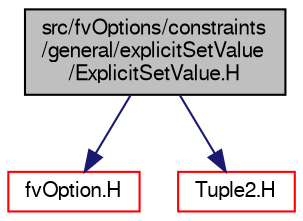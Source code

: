 digraph "src/fvOptions/constraints/general/explicitSetValue/ExplicitSetValue.H"
{
  bgcolor="transparent";
  edge [fontname="FreeSans",fontsize="10",labelfontname="FreeSans",labelfontsize="10"];
  node [fontname="FreeSans",fontsize="10",shape=record];
  Node0 [label="src/fvOptions/constraints\l/general/explicitSetValue\l/ExplicitSetValue.H",height=0.2,width=0.4,color="black", fillcolor="grey75", style="filled", fontcolor="black"];
  Node0 -> Node1 [color="midnightblue",fontsize="10",style="solid",fontname="FreeSans"];
  Node1 [label="fvOption.H",height=0.2,width=0.4,color="red",URL="$a04613.html"];
  Node0 -> Node261 [color="midnightblue",fontsize="10",style="solid",fontname="FreeSans"];
  Node261 [label="Tuple2.H",height=0.2,width=0.4,color="red",URL="$a12791.html"];
}
